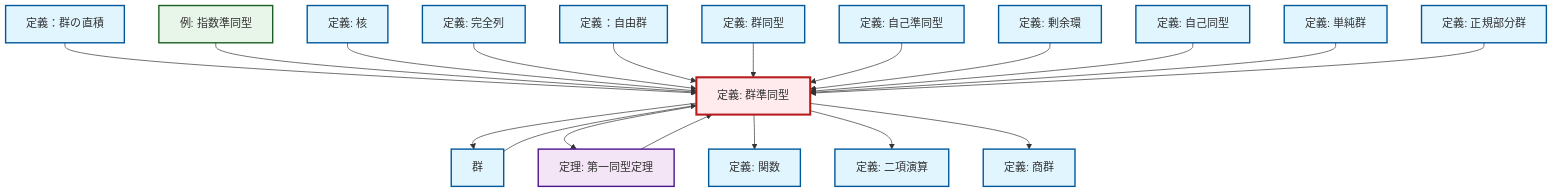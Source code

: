 graph TD
    classDef definition fill:#e1f5fe,stroke:#01579b,stroke-width:2px
    classDef theorem fill:#f3e5f5,stroke:#4a148c,stroke-width:2px
    classDef axiom fill:#fff3e0,stroke:#e65100,stroke-width:2px
    classDef example fill:#e8f5e9,stroke:#1b5e20,stroke-width:2px
    classDef current fill:#ffebee,stroke:#b71c1c,stroke-width:3px
    def-endomorphism["定義: 自己準同型"]:::definition
    def-simple-group["定義: 単純群"]:::definition
    def-exact-sequence["定義: 完全列"]:::definition
    def-kernel["定義: 核"]:::definition
    ex-exponential-homomorphism["例: 指数準同型"]:::example
    def-automorphism["定義: 自己同型"]:::definition
    def-isomorphism["定義: 群同型"]:::definition
    def-binary-operation["定義: 二項演算"]:::definition
    def-free-group["定義：自由群"]:::definition
    def-quotient-ring["定義: 剰余環"]:::definition
    def-normal-subgroup["定義: 正規部分群"]:::definition
    def-function["定義: 関数"]:::definition
    def-homomorphism["定義: 群準同型"]:::definition
    def-quotient-group["定義: 商群"]:::definition
    def-direct-product["定義：群の直積"]:::definition
    thm-first-isomorphism["定理: 第一同型定理"]:::theorem
    def-group["群"]:::definition
    def-homomorphism --> def-group
    def-direct-product --> def-homomorphism
    ex-exponential-homomorphism --> def-homomorphism
    def-kernel --> def-homomorphism
    def-homomorphism --> thm-first-isomorphism
    def-homomorphism --> def-function
    def-homomorphism --> def-binary-operation
    def-exact-sequence --> def-homomorphism
    def-group --> def-homomorphism
    def-free-group --> def-homomorphism
    thm-first-isomorphism --> def-homomorphism
    def-isomorphism --> def-homomorphism
    def-endomorphism --> def-homomorphism
    def-quotient-ring --> def-homomorphism
    def-homomorphism --> def-quotient-group
    def-automorphism --> def-homomorphism
    def-simple-group --> def-homomorphism
    def-normal-subgroup --> def-homomorphism
    class def-homomorphism current